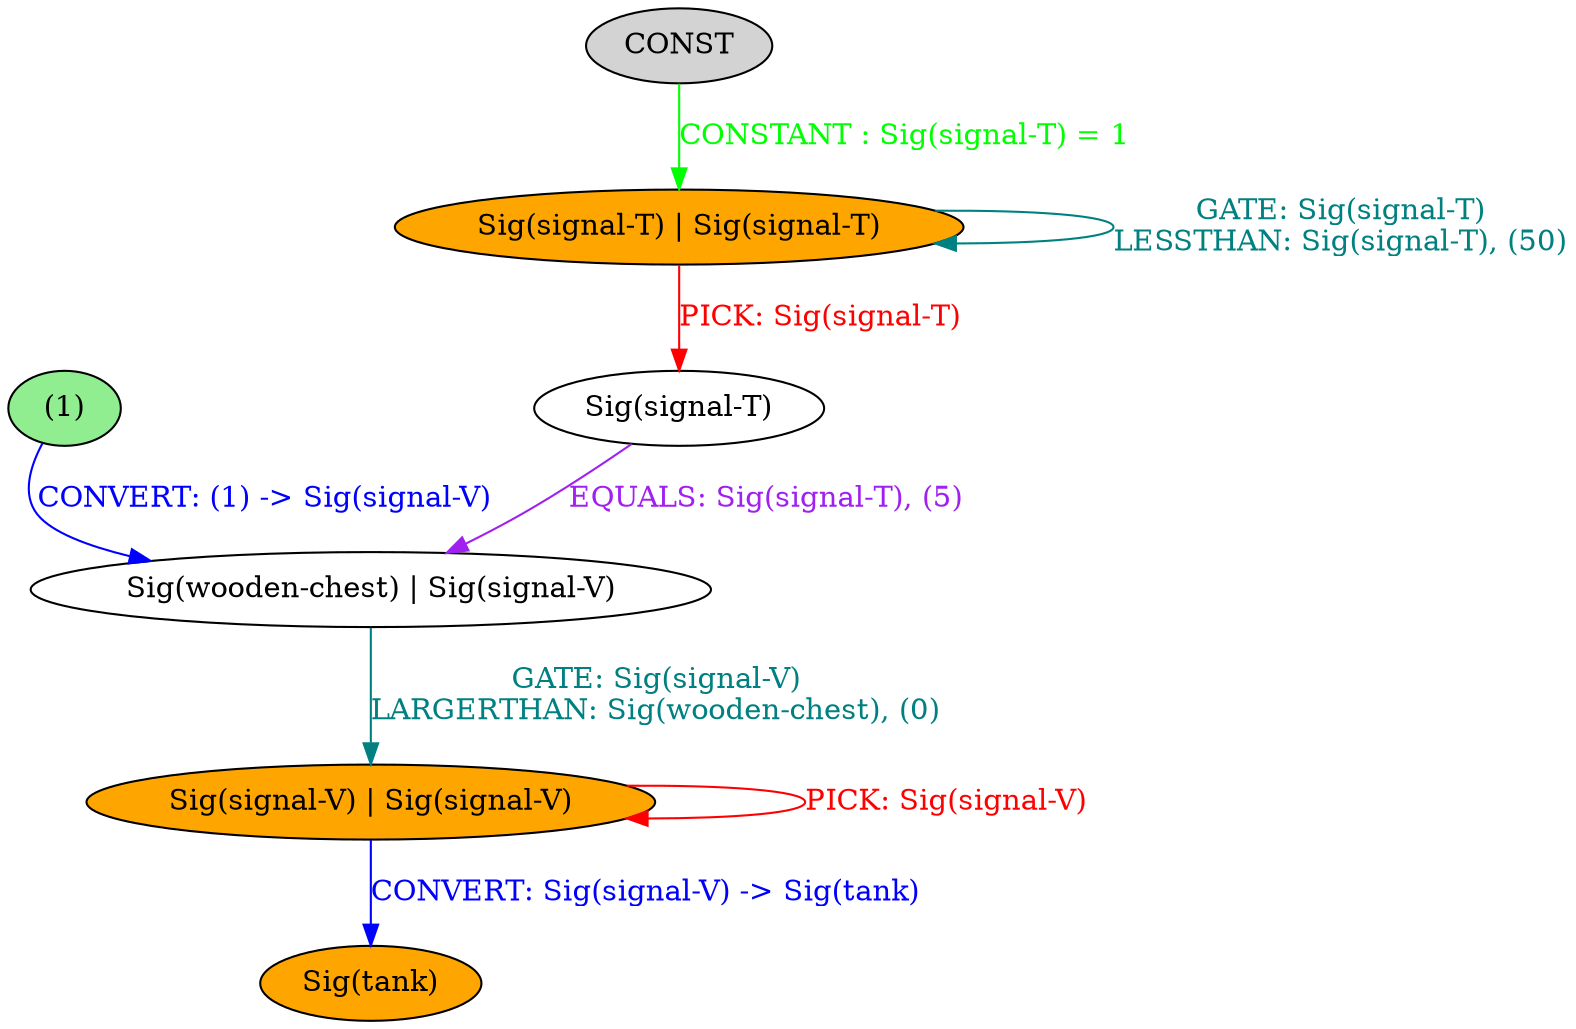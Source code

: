strict digraph {
	nodesep=1
	5	[style=filled fillcolor=white label="Sig(signal-T)"]
	7	[style=filled fillcolor=lightgreen label="(1)"]
	1	[style=filled fillcolor=orange label="Sig(signal-T) | Sig(signal-T)"]
	3	[style=filled fillcolor=orange label="Sig(signal-V) | Sig(signal-V)"]
	2	[style=filled fillcolor=lightgray label="CONST"]
	9	[style=filled fillcolor=orange label="Sig(tank)"]
	8	[style=filled fillcolor=white label="Sig(wooden-chest) | Sig(signal-V)"]
	5 -> 8	[label="EQUALS: Sig(signal-T), (5)" color=purple fontcolor=purple]
	7 -> 8	[label="CONVERT: (1) -> Sig(signal-V)" color=blue fontcolor=blue]
	1 -> 1	[label="GATE: Sig(signal-T)
LESSTHAN: Sig(signal-T), (50)" color=teal fontcolor=teal]
	1 -> 5	[label="PICK: Sig(signal-T)" color=red fontcolor=red]
	3 -> 3	[label="PICK: Sig(signal-V)" color=red fontcolor=red]
	3 -> 9	[label="CONVERT: Sig(signal-V) -> Sig(tank)" color=blue fontcolor=blue]
	2 -> 1	[label="CONSTANT : Sig(signal-T) = 1" color=green fontcolor=green]
	8 -> 3	[label="GATE: Sig(signal-V)
LARGERTHAN: Sig(wooden-chest), (0)" color=teal fontcolor=teal]
}

